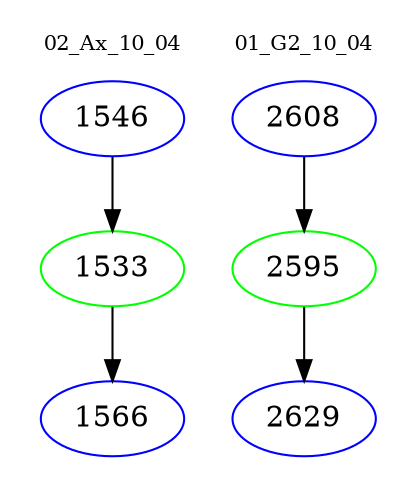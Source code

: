 digraph{
subgraph cluster_0 {
color = white
label = "02_Ax_10_04";
fontsize=10;
T0_1546 [label="1546", color="blue"]
T0_1546 -> T0_1533 [color="black"]
T0_1533 [label="1533", color="green"]
T0_1533 -> T0_1566 [color="black"]
T0_1566 [label="1566", color="blue"]
}
subgraph cluster_1 {
color = white
label = "01_G2_10_04";
fontsize=10;
T1_2608 [label="2608", color="blue"]
T1_2608 -> T1_2595 [color="black"]
T1_2595 [label="2595", color="green"]
T1_2595 -> T1_2629 [color="black"]
T1_2629 [label="2629", color="blue"]
}
}
